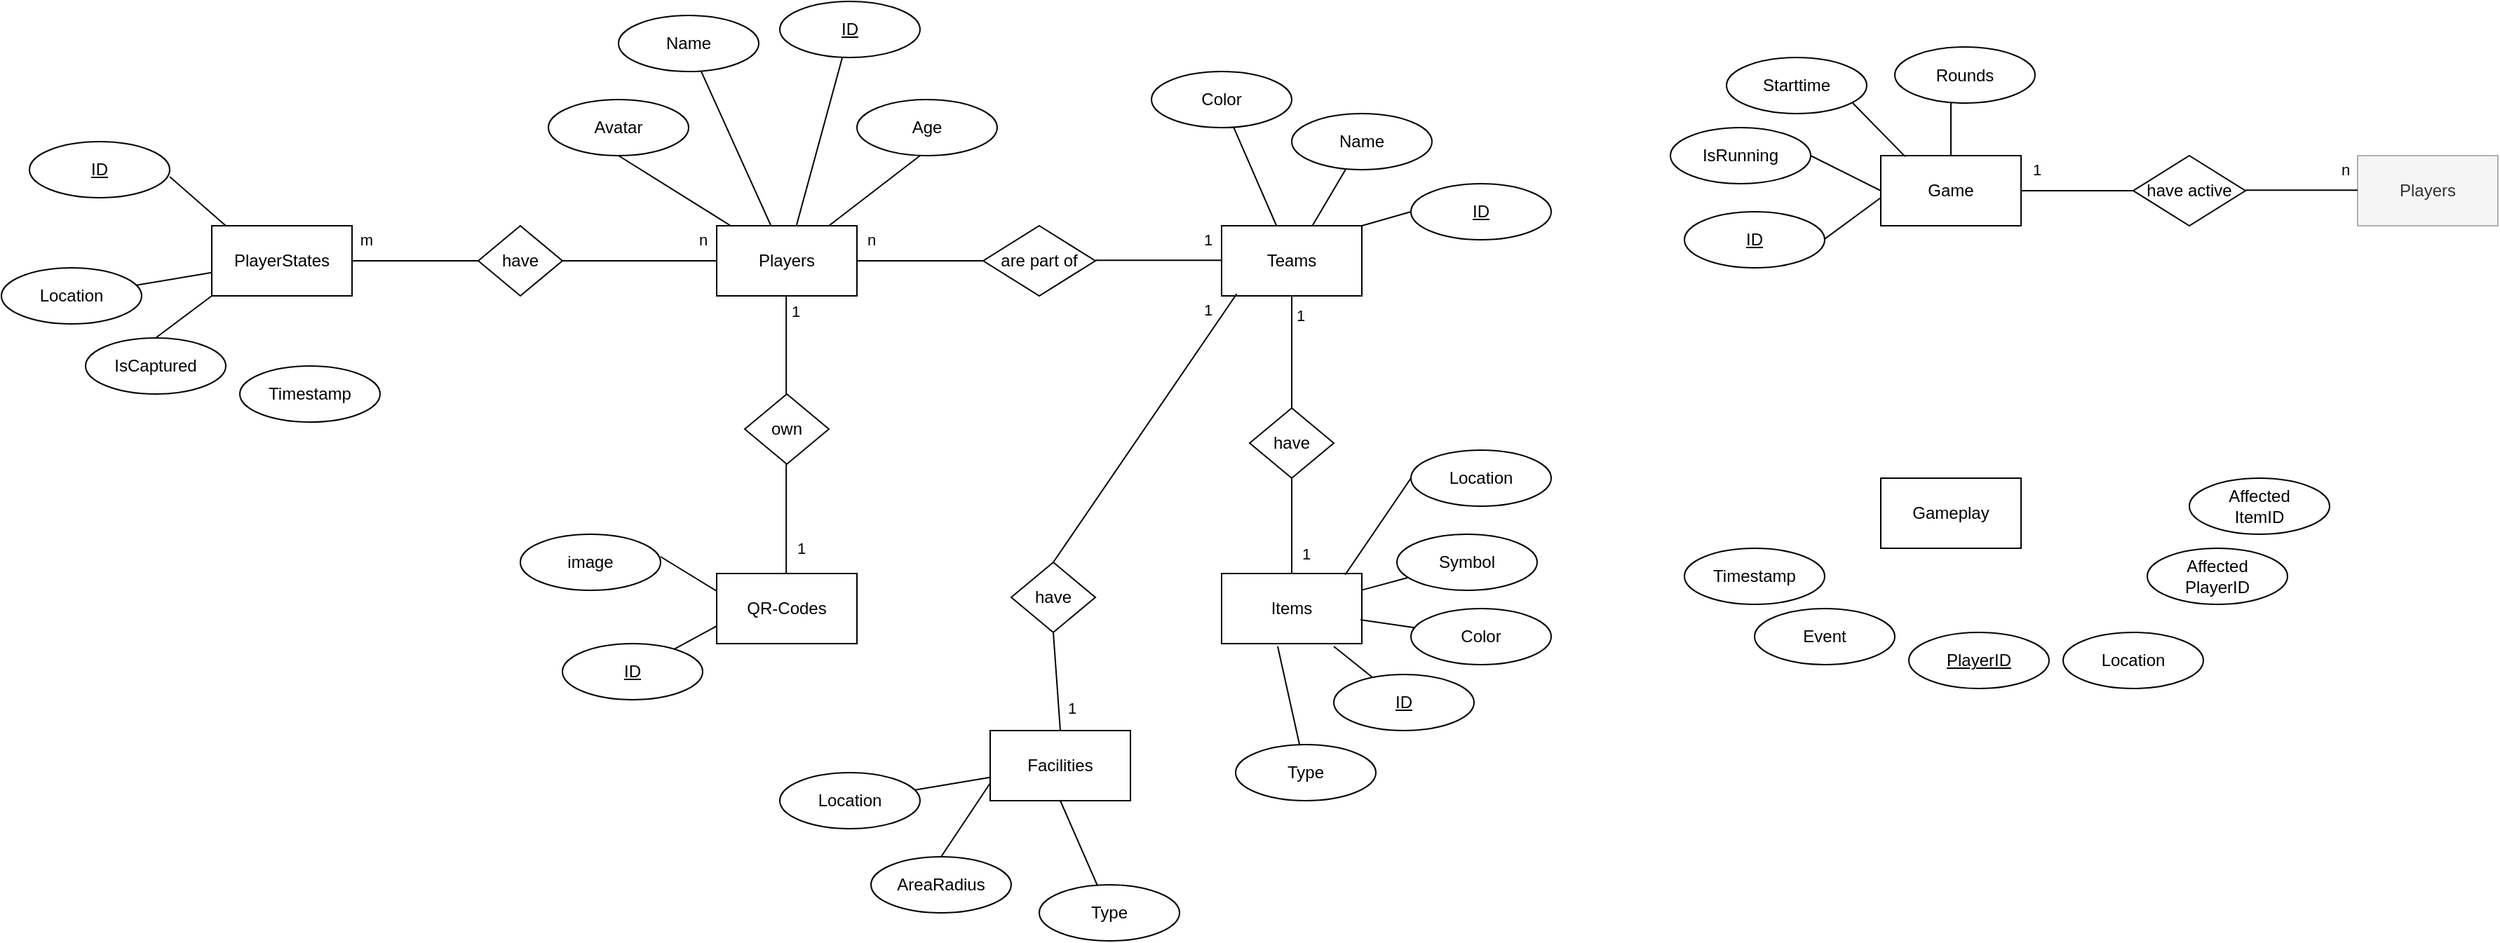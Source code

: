 <mxfile version="26.2.13">
  <diagram name="Seite-1" id="71OWZ8WDyYSxYaxWNZuU">
    <mxGraphModel dx="1680" dy="921" grid="1" gridSize="10" guides="1" tooltips="1" connect="1" arrows="1" fold="1" page="1" pageScale="1" pageWidth="1169" pageHeight="827" math="0" shadow="0">
      <root>
        <mxCell id="0" />
        <mxCell id="1" parent="0" />
        <mxCell id="y99wibb_qyMqdfy85E6Z-25" style="edgeStyle=none;rounded=0;orthogonalLoop=1;jettySize=auto;html=1;entryX=0;entryY=0.5;entryDx=0;entryDy=0;endArrow=none;startFill=0;" parent="1" source="y99wibb_qyMqdfy85E6Z-1" target="y99wibb_qyMqdfy85E6Z-15" edge="1">
          <mxGeometry relative="1" as="geometry" />
        </mxCell>
        <mxCell id="y99wibb_qyMqdfy85E6Z-27" value="n" style="edgeLabel;html=1;align=center;verticalAlign=middle;resizable=0;points=[];" parent="y99wibb_qyMqdfy85E6Z-25" vertex="1" connectable="0">
          <mxGeometry x="-0.452" y="-2" relative="1" as="geometry">
            <mxPoint x="-15" y="-17" as="offset" />
          </mxGeometry>
        </mxCell>
        <mxCell id="4dIYupFFLvSwf4_xESXz-8" style="edgeStyle=none;rounded=0;orthogonalLoop=1;jettySize=auto;html=1;endArrow=none;startFill=0;" parent="1" source="y99wibb_qyMqdfy85E6Z-1" target="4dIYupFFLvSwf4_xESXz-6" edge="1">
          <mxGeometry relative="1" as="geometry" />
        </mxCell>
        <mxCell id="FAr05KHkn8Qe17qka1-e-9" value="n" style="edgeLabel;html=1;align=center;verticalAlign=middle;resizable=0;points=[];" vertex="1" connectable="0" parent="4dIYupFFLvSwf4_xESXz-8">
          <mxGeometry x="0.145" y="2" relative="1" as="geometry">
            <mxPoint x="53" y="-17" as="offset" />
          </mxGeometry>
        </mxCell>
        <mxCell id="y99wibb_qyMqdfy85E6Z-1" value="Players" style="html=1;dashed=0;whiteSpace=wrap;" parent="1" vertex="1">
          <mxGeometry x="540" y="170" width="100" height="50" as="geometry" />
        </mxCell>
        <mxCell id="4dIYupFFLvSwf4_xESXz-24" style="edgeStyle=none;rounded=0;orthogonalLoop=1;jettySize=auto;html=1;endArrow=none;startFill=0;" parent="1" source="y99wibb_qyMqdfy85E6Z-2" target="4dIYupFFLvSwf4_xESXz-23" edge="1">
          <mxGeometry relative="1" as="geometry" />
        </mxCell>
        <mxCell id="y99wibb_qyMqdfy85E6Z-2" value="Teams" style="html=1;dashed=0;whiteSpace=wrap;" parent="1" vertex="1">
          <mxGeometry x="900" y="170" width="100" height="50" as="geometry" />
        </mxCell>
        <mxCell id="y99wibb_qyMqdfy85E6Z-3" value="QR-Codes" style="html=1;dashed=0;whiteSpace=wrap;" parent="1" vertex="1">
          <mxGeometry x="540" y="418" width="100" height="50" as="geometry" />
        </mxCell>
        <mxCell id="y99wibb_qyMqdfy85E6Z-11" style="rounded=0;orthogonalLoop=1;jettySize=auto;html=1;endArrow=none;startFill=0;" parent="1" source="y99wibb_qyMqdfy85E6Z-4" target="y99wibb_qyMqdfy85E6Z-1" edge="1">
          <mxGeometry relative="1" as="geometry" />
        </mxCell>
        <mxCell id="y99wibb_qyMqdfy85E6Z-4" value="Name" style="ellipse;whiteSpace=wrap;html=1;align=center;" parent="1" vertex="1">
          <mxGeometry x="470" y="20" width="100" height="40" as="geometry" />
        </mxCell>
        <mxCell id="y99wibb_qyMqdfy85E6Z-5" value="Avatar" style="ellipse;whiteSpace=wrap;html=1;align=center;" parent="1" vertex="1">
          <mxGeometry x="420" y="80" width="100" height="40" as="geometry" />
        </mxCell>
        <mxCell id="y99wibb_qyMqdfy85E6Z-12" style="rounded=0;orthogonalLoop=1;jettySize=auto;html=1;endArrow=none;startFill=0;" parent="1" source="y99wibb_qyMqdfy85E6Z-6" target="y99wibb_qyMqdfy85E6Z-1" edge="1">
          <mxGeometry relative="1" as="geometry" />
        </mxCell>
        <mxCell id="y99wibb_qyMqdfy85E6Z-6" value="ID" style="ellipse;whiteSpace=wrap;html=1;align=center;fontStyle=4;" parent="1" vertex="1">
          <mxGeometry x="585" y="10" width="100" height="40" as="geometry" />
        </mxCell>
        <mxCell id="y99wibb_qyMqdfy85E6Z-14" style="edgeStyle=none;rounded=0;orthogonalLoop=1;jettySize=auto;html=1;entryX=0.5;entryY=1;entryDx=0;entryDy=0;entryPerimeter=0;endArrow=none;startFill=0;" parent="1" source="y99wibb_qyMqdfy85E6Z-1" target="y99wibb_qyMqdfy85E6Z-5" edge="1">
          <mxGeometry relative="1" as="geometry" />
        </mxCell>
        <mxCell id="y99wibb_qyMqdfy85E6Z-15" value="are part of" style="shape=rhombus;html=1;dashed=0;whiteSpace=wrap;perimeter=rhombusPerimeter;" parent="1" vertex="1">
          <mxGeometry x="730" y="170" width="80" height="50" as="geometry" />
        </mxCell>
        <mxCell id="y99wibb_qyMqdfy85E6Z-19" style="edgeStyle=none;rounded=0;orthogonalLoop=1;jettySize=auto;html=1;endArrow=none;startFill=0;" parent="1" source="y99wibb_qyMqdfy85E6Z-16" target="y99wibb_qyMqdfy85E6Z-2" edge="1">
          <mxGeometry relative="1" as="geometry" />
        </mxCell>
        <mxCell id="y99wibb_qyMqdfy85E6Z-16" value="Name" style="ellipse;whiteSpace=wrap;html=1;align=center;" parent="1" vertex="1">
          <mxGeometry x="950" y="90" width="100" height="40" as="geometry" />
        </mxCell>
        <mxCell id="y99wibb_qyMqdfy85E6Z-20" style="edgeStyle=none;rounded=0;orthogonalLoop=1;jettySize=auto;html=1;endArrow=none;startFill=0;" parent="1" source="y99wibb_qyMqdfy85E6Z-18" target="y99wibb_qyMqdfy85E6Z-21" edge="1">
          <mxGeometry relative="1" as="geometry" />
        </mxCell>
        <mxCell id="y99wibb_qyMqdfy85E6Z-18" value="Symbol" style="ellipse;whiteSpace=wrap;html=1;align=center;" parent="1" vertex="1">
          <mxGeometry x="1025" y="390" width="100" height="40" as="geometry" />
        </mxCell>
        <mxCell id="y99wibb_qyMqdfy85E6Z-21" value="Items" style="html=1;dashed=0;whiteSpace=wrap;" parent="1" vertex="1">
          <mxGeometry x="900" y="418" width="100" height="50" as="geometry" />
        </mxCell>
        <mxCell id="y99wibb_qyMqdfy85E6Z-22" value="Color" style="ellipse;whiteSpace=wrap;html=1;align=center;" parent="1" vertex="1">
          <mxGeometry x="1035" y="443" width="100" height="40" as="geometry" />
        </mxCell>
        <mxCell id="y99wibb_qyMqdfy85E6Z-23" style="edgeStyle=none;rounded=0;orthogonalLoop=1;jettySize=auto;html=1;entryX=0.99;entryY=0.661;entryDx=0;entryDy=0;entryPerimeter=0;endArrow=none;startFill=0;" parent="1" source="y99wibb_qyMqdfy85E6Z-22" target="y99wibb_qyMqdfy85E6Z-21" edge="1">
          <mxGeometry relative="1" as="geometry" />
        </mxCell>
        <mxCell id="y99wibb_qyMqdfy85E6Z-26" style="edgeStyle=none;rounded=0;orthogonalLoop=1;jettySize=auto;html=1;entryX=0;entryY=0.5;entryDx=0;entryDy=0;endArrow=none;startFill=0;" parent="1" edge="1">
          <mxGeometry relative="1" as="geometry">
            <mxPoint x="810" y="194.66" as="sourcePoint" />
            <mxPoint x="900" y="194.66" as="targetPoint" />
          </mxGeometry>
        </mxCell>
        <mxCell id="y99wibb_qyMqdfy85E6Z-28" value="1" style="edgeLabel;html=1;align=center;verticalAlign=middle;resizable=0;points=[];" parent="y99wibb_qyMqdfy85E6Z-26" vertex="1" connectable="0">
          <mxGeometry x="0.245" y="2" relative="1" as="geometry">
            <mxPoint x="24" y="-13" as="offset" />
          </mxGeometry>
        </mxCell>
        <mxCell id="y99wibb_qyMqdfy85E6Z-29" value="have" style="shape=rhombus;html=1;dashed=0;whiteSpace=wrap;perimeter=rhombusPerimeter;" parent="1" vertex="1">
          <mxGeometry x="920" y="300" width="60" height="50" as="geometry" />
        </mxCell>
        <mxCell id="y99wibb_qyMqdfy85E6Z-31" style="edgeStyle=none;rounded=0;orthogonalLoop=1;jettySize=auto;html=1;entryX=0.5;entryY=0;entryDx=0;entryDy=0;endArrow=none;startFill=0;" parent="1" source="y99wibb_qyMqdfy85E6Z-29" target="y99wibb_qyMqdfy85E6Z-21" edge="1">
          <mxGeometry relative="1" as="geometry">
            <mxPoint x="850" y="390" as="sourcePoint" />
            <mxPoint x="940" y="390" as="targetPoint" />
          </mxGeometry>
        </mxCell>
        <mxCell id="y99wibb_qyMqdfy85E6Z-32" value="1" style="edgeLabel;html=1;align=center;verticalAlign=middle;resizable=0;points=[];" parent="y99wibb_qyMqdfy85E6Z-31" vertex="1" connectable="0">
          <mxGeometry x="0.245" y="2" relative="1" as="geometry">
            <mxPoint x="8" y="11" as="offset" />
          </mxGeometry>
        </mxCell>
        <mxCell id="y99wibb_qyMqdfy85E6Z-33" style="edgeStyle=none;rounded=0;orthogonalLoop=1;jettySize=auto;html=1;entryX=0.5;entryY=1;entryDx=0;entryDy=0;endArrow=none;startFill=0;exitX=0.5;exitY=0;exitDx=0;exitDy=0;" parent="1" source="y99wibb_qyMqdfy85E6Z-29" target="y99wibb_qyMqdfy85E6Z-2" edge="1">
          <mxGeometry relative="1" as="geometry">
            <mxPoint x="970" y="250" as="sourcePoint" />
            <mxPoint x="970" y="328" as="targetPoint" />
          </mxGeometry>
        </mxCell>
        <mxCell id="y99wibb_qyMqdfy85E6Z-34" value="1" style="edgeLabel;html=1;align=center;verticalAlign=middle;resizable=0;points=[];" parent="y99wibb_qyMqdfy85E6Z-33" vertex="1" connectable="0">
          <mxGeometry x="0.245" y="2" relative="1" as="geometry">
            <mxPoint x="8" y="-16" as="offset" />
          </mxGeometry>
        </mxCell>
        <mxCell id="y99wibb_qyMqdfy85E6Z-36" value="own" style="shape=rhombus;html=1;dashed=0;whiteSpace=wrap;perimeter=rhombusPerimeter;" parent="1" vertex="1">
          <mxGeometry x="560" y="290" width="60" height="50" as="geometry" />
        </mxCell>
        <mxCell id="y99wibb_qyMqdfy85E6Z-37" style="edgeStyle=none;rounded=0;orthogonalLoop=1;jettySize=auto;html=1;entryX=0.5;entryY=1;entryDx=0;entryDy=0;endArrow=none;startFill=0;exitX=0.5;exitY=0;exitDx=0;exitDy=0;" parent="1" edge="1">
          <mxGeometry relative="1" as="geometry">
            <mxPoint x="589.58" y="290" as="sourcePoint" />
            <mxPoint x="589.58" y="220" as="targetPoint" />
          </mxGeometry>
        </mxCell>
        <mxCell id="y99wibb_qyMqdfy85E6Z-38" value="1" style="edgeLabel;html=1;align=center;verticalAlign=middle;resizable=0;points=[];" parent="y99wibb_qyMqdfy85E6Z-37" vertex="1" connectable="0">
          <mxGeometry x="0.245" y="2" relative="1" as="geometry">
            <mxPoint x="8" y="-16" as="offset" />
          </mxGeometry>
        </mxCell>
        <mxCell id="y99wibb_qyMqdfy85E6Z-39" style="edgeStyle=none;rounded=0;orthogonalLoop=1;jettySize=auto;html=1;entryX=0.5;entryY=0;entryDx=0;entryDy=0;endArrow=none;startFill=0;" parent="1" edge="1">
          <mxGeometry relative="1" as="geometry">
            <mxPoint x="589.58" y="340" as="sourcePoint" />
            <mxPoint x="589.58" y="418" as="targetPoint" />
          </mxGeometry>
        </mxCell>
        <mxCell id="y99wibb_qyMqdfy85E6Z-40" value="1" style="edgeLabel;html=1;align=center;verticalAlign=middle;resizable=0;points=[];" parent="y99wibb_qyMqdfy85E6Z-39" vertex="1" connectable="0">
          <mxGeometry x="0.245" y="2" relative="1" as="geometry">
            <mxPoint x="8" y="11" as="offset" />
          </mxGeometry>
        </mxCell>
        <mxCell id="y99wibb_qyMqdfy85E6Z-41" value="ID" style="ellipse;whiteSpace=wrap;html=1;align=center;fontStyle=4;" parent="1" vertex="1">
          <mxGeometry x="430" y="468" width="100" height="40" as="geometry" />
        </mxCell>
        <mxCell id="y99wibb_qyMqdfy85E6Z-42" value="ID" style="ellipse;whiteSpace=wrap;html=1;align=center;fontStyle=4;" parent="1" vertex="1">
          <mxGeometry x="1035" y="140" width="100" height="40" as="geometry" />
        </mxCell>
        <mxCell id="y99wibb_qyMqdfy85E6Z-43" value="ID" style="ellipse;whiteSpace=wrap;html=1;align=center;fontStyle=4;" parent="1" vertex="1">
          <mxGeometry x="980" y="490" width="100" height="40" as="geometry" />
        </mxCell>
        <mxCell id="y99wibb_qyMqdfy85E6Z-44" style="rounded=0;orthogonalLoop=1;jettySize=auto;html=1;endArrow=none;startFill=0;exitX=0;exitY=0.75;exitDx=0;exitDy=0;" parent="1" source="y99wibb_qyMqdfy85E6Z-3" target="y99wibb_qyMqdfy85E6Z-41" edge="1">
          <mxGeometry relative="1" as="geometry">
            <mxPoint x="512" y="340" as="sourcePoint" />
            <mxPoint x="450" y="441" as="targetPoint" />
          </mxGeometry>
        </mxCell>
        <mxCell id="y99wibb_qyMqdfy85E6Z-46" value="image" style="ellipse;whiteSpace=wrap;html=1;align=center;" parent="1" vertex="1">
          <mxGeometry x="400" y="390" width="100" height="40" as="geometry" />
        </mxCell>
        <mxCell id="y99wibb_qyMqdfy85E6Z-47" style="rounded=0;orthogonalLoop=1;jettySize=auto;html=1;endArrow=none;startFill=0;exitX=0;exitY=0.25;exitDx=0;exitDy=0;" parent="1" source="y99wibb_qyMqdfy85E6Z-3" edge="1">
          <mxGeometry relative="1" as="geometry">
            <mxPoint x="530" y="390" as="sourcePoint" />
            <mxPoint x="500" y="406" as="targetPoint" />
          </mxGeometry>
        </mxCell>
        <mxCell id="4dIYupFFLvSwf4_xESXz-1" value="PlayerStates" style="html=1;dashed=0;whiteSpace=wrap;" parent="1" vertex="1">
          <mxGeometry x="180" y="170" width="100" height="50" as="geometry" />
        </mxCell>
        <mxCell id="4dIYupFFLvSwf4_xESXz-2" value="IsCaptured" style="ellipse;whiteSpace=wrap;html=1;align=center;" parent="1" vertex="1">
          <mxGeometry x="90" y="250" width="100" height="40" as="geometry" />
        </mxCell>
        <mxCell id="4dIYupFFLvSwf4_xESXz-3" style="rounded=0;orthogonalLoop=1;jettySize=auto;html=1;endArrow=none;startFill=0;exitX=0;exitY=0.75;exitDx=0;exitDy=0;entryX=0.5;entryY=0;entryDx=0;entryDy=0;" parent="1" target="4dIYupFFLvSwf4_xESXz-2" edge="1">
          <mxGeometry relative="1" as="geometry">
            <mxPoint x="180" y="220" as="sourcePoint" />
            <mxPoint x="150" y="236" as="targetPoint" />
          </mxGeometry>
        </mxCell>
        <mxCell id="4dIYupFFLvSwf4_xESXz-5" style="edgeStyle=none;rounded=0;orthogonalLoop=1;jettySize=auto;html=1;endArrow=none;startFill=0;" parent="1" source="4dIYupFFLvSwf4_xESXz-4" target="4dIYupFFLvSwf4_xESXz-1" edge="1">
          <mxGeometry relative="1" as="geometry" />
        </mxCell>
        <mxCell id="4dIYupFFLvSwf4_xESXz-4" value="Location" style="ellipse;whiteSpace=wrap;html=1;align=center;" parent="1" vertex="1">
          <mxGeometry x="30" y="200" width="100" height="40" as="geometry" />
        </mxCell>
        <mxCell id="4dIYupFFLvSwf4_xESXz-7" style="edgeStyle=none;rounded=0;orthogonalLoop=1;jettySize=auto;html=1;entryX=1;entryY=0.5;entryDx=0;entryDy=0;endArrow=none;startFill=0;" parent="1" source="4dIYupFFLvSwf4_xESXz-6" target="4dIYupFFLvSwf4_xESXz-1" edge="1">
          <mxGeometry relative="1" as="geometry" />
        </mxCell>
        <mxCell id="4dIYupFFLvSwf4_xESXz-9" value="m" style="edgeLabel;html=1;align=center;verticalAlign=middle;resizable=0;points=[];" parent="4dIYupFFLvSwf4_xESXz-7" vertex="1" connectable="0">
          <mxGeometry x="0.533" y="1" relative="1" as="geometry">
            <mxPoint x="-11" y="-16" as="offset" />
          </mxGeometry>
        </mxCell>
        <mxCell id="4dIYupFFLvSwf4_xESXz-6" value="have" style="shape=rhombus;html=1;dashed=0;whiteSpace=wrap;perimeter=rhombusPerimeter;" parent="1" vertex="1">
          <mxGeometry x="370" y="170" width="60" height="50" as="geometry" />
        </mxCell>
        <mxCell id="4dIYupFFLvSwf4_xESXz-10" value="ID" style="ellipse;whiteSpace=wrap;html=1;align=center;fontStyle=4;" parent="1" vertex="1">
          <mxGeometry x="50" y="110" width="100" height="40" as="geometry" />
        </mxCell>
        <mxCell id="4dIYupFFLvSwf4_xESXz-11" style="edgeStyle=none;rounded=0;orthogonalLoop=1;jettySize=auto;html=1;endArrow=none;startFill=0;entryX=0.1;entryY=0;entryDx=0;entryDy=0;entryPerimeter=0;" parent="1" target="4dIYupFFLvSwf4_xESXz-1" edge="1">
          <mxGeometry relative="1" as="geometry">
            <mxPoint x="150" y="135" as="sourcePoint" />
            <mxPoint x="204" y="125" as="targetPoint" />
          </mxGeometry>
        </mxCell>
        <mxCell id="4dIYupFFLvSwf4_xESXz-12" value="Age" style="ellipse;whiteSpace=wrap;html=1;align=center;" parent="1" vertex="1">
          <mxGeometry x="640" y="80" width="100" height="40" as="geometry" />
        </mxCell>
        <mxCell id="4dIYupFFLvSwf4_xESXz-13" style="edgeStyle=none;rounded=0;orthogonalLoop=1;jettySize=auto;html=1;entryX=0.5;entryY=1;entryDx=0;entryDy=0;entryPerimeter=0;endArrow=none;startFill=0;" parent="1" edge="1">
          <mxGeometry relative="1" as="geometry">
            <mxPoint x="620" y="170" as="sourcePoint" />
            <mxPoint x="685" y="120" as="targetPoint" />
          </mxGeometry>
        </mxCell>
        <mxCell id="4dIYupFFLvSwf4_xESXz-14" value="Facilities" style="html=1;dashed=0;whiteSpace=wrap;" parent="1" vertex="1">
          <mxGeometry x="735" y="530" width="100" height="50" as="geometry" />
        </mxCell>
        <mxCell id="4dIYupFFLvSwf4_xESXz-15" style="edgeStyle=none;rounded=0;orthogonalLoop=1;jettySize=auto;html=1;endArrow=none;startFill=0;" parent="1" source="4dIYupFFLvSwf4_xESXz-16" target="4dIYupFFLvSwf4_xESXz-14" edge="1">
          <mxGeometry relative="1" as="geometry" />
        </mxCell>
        <mxCell id="4dIYupFFLvSwf4_xESXz-16" value="Location" style="ellipse;whiteSpace=wrap;html=1;align=center;" parent="1" vertex="1">
          <mxGeometry x="585" y="560" width="100" height="40" as="geometry" />
        </mxCell>
        <mxCell id="4dIYupFFLvSwf4_xESXz-17" value="have" style="shape=rhombus;html=1;dashed=0;whiteSpace=wrap;perimeter=rhombusPerimeter;" parent="1" vertex="1">
          <mxGeometry x="750" y="410" width="60" height="50" as="geometry" />
        </mxCell>
        <mxCell id="4dIYupFFLvSwf4_xESXz-18" style="edgeStyle=none;rounded=0;orthogonalLoop=1;jettySize=auto;html=1;entryX=0.108;entryY=0.97;entryDx=0;entryDy=0;endArrow=none;startFill=0;exitX=0.5;exitY=0;exitDx=0;exitDy=0;entryPerimeter=0;" parent="1" source="4dIYupFFLvSwf4_xESXz-17" target="y99wibb_qyMqdfy85E6Z-2" edge="1">
          <mxGeometry relative="1" as="geometry">
            <mxPoint x="769.58" y="340" as="sourcePoint" />
            <mxPoint x="769.58" y="260" as="targetPoint" />
          </mxGeometry>
        </mxCell>
        <mxCell id="4dIYupFFLvSwf4_xESXz-19" value="1" style="edgeLabel;html=1;align=center;verticalAlign=middle;resizable=0;points=[];" parent="4dIYupFFLvSwf4_xESXz-18" vertex="1" connectable="0">
          <mxGeometry x="0.245" y="2" relative="1" as="geometry">
            <mxPoint x="30" y="-60" as="offset" />
          </mxGeometry>
        </mxCell>
        <mxCell id="4dIYupFFLvSwf4_xESXz-20" style="edgeStyle=none;rounded=0;orthogonalLoop=1;jettySize=auto;html=1;entryX=0.5;entryY=0;entryDx=0;entryDy=0;endArrow=none;startFill=0;exitX=0.5;exitY=1;exitDx=0;exitDy=0;" parent="1" source="4dIYupFFLvSwf4_xESXz-17" target="4dIYupFFLvSwf4_xESXz-14" edge="1">
          <mxGeometry relative="1" as="geometry">
            <mxPoint x="750" y="500" as="sourcePoint" />
            <mxPoint x="835" y="511" as="targetPoint" />
          </mxGeometry>
        </mxCell>
        <mxCell id="4dIYupFFLvSwf4_xESXz-21" value="1" style="edgeLabel;html=1;align=center;verticalAlign=middle;resizable=0;points=[];" parent="4dIYupFFLvSwf4_xESXz-20" vertex="1" connectable="0">
          <mxGeometry x="0.245" y="2" relative="1" as="geometry">
            <mxPoint x="8" y="11" as="offset" />
          </mxGeometry>
        </mxCell>
        <mxCell id="4dIYupFFLvSwf4_xESXz-22" style="edgeStyle=none;rounded=0;orthogonalLoop=1;jettySize=auto;html=1;endArrow=none;startFill=0;" parent="1" source="y99wibb_qyMqdfy85E6Z-43" edge="1">
          <mxGeometry relative="1" as="geometry">
            <mxPoint x="980" y="470" as="targetPoint" />
          </mxGeometry>
        </mxCell>
        <mxCell id="4dIYupFFLvSwf4_xESXz-23" value="Color" style="ellipse;whiteSpace=wrap;html=1;align=center;" parent="1" vertex="1">
          <mxGeometry x="850" y="60" width="100" height="40" as="geometry" />
        </mxCell>
        <mxCell id="FAr05KHkn8Qe17qka1-e-1" value="AreaRadius" style="ellipse;whiteSpace=wrap;html=1;align=center;" vertex="1" parent="1">
          <mxGeometry x="650" y="620" width="100" height="40" as="geometry" />
        </mxCell>
        <mxCell id="FAr05KHkn8Qe17qka1-e-2" style="edgeStyle=none;rounded=0;orthogonalLoop=1;jettySize=auto;html=1;endArrow=none;startFill=0;exitX=0.5;exitY=0;exitDx=0;exitDy=0;entryX=0;entryY=0.75;entryDx=0;entryDy=0;" edge="1" parent="1" source="FAr05KHkn8Qe17qka1-e-1" target="4dIYupFFLvSwf4_xESXz-14">
          <mxGeometry relative="1" as="geometry">
            <mxPoint x="691" y="583" as="sourcePoint" />
            <mxPoint x="730" y="573" as="targetPoint" />
          </mxGeometry>
        </mxCell>
        <mxCell id="FAr05KHkn8Qe17qka1-e-3" value="Game" style="rounded=0;whiteSpace=wrap;html=1;" vertex="1" parent="1">
          <mxGeometry x="1370" y="120" width="100" height="50" as="geometry" />
        </mxCell>
        <mxCell id="FAr05KHkn8Qe17qka1-e-4" value="Starttime" style="ellipse;whiteSpace=wrap;html=1;align=center;" vertex="1" parent="1">
          <mxGeometry x="1260" y="50" width="100" height="40" as="geometry" />
        </mxCell>
        <mxCell id="FAr05KHkn8Qe17qka1-e-5" value="Rounds" style="ellipse;whiteSpace=wrap;html=1;align=center;" vertex="1" parent="1">
          <mxGeometry x="1380" y="42.5" width="100" height="40" as="geometry" />
        </mxCell>
        <mxCell id="FAr05KHkn8Qe17qka1-e-13" style="edgeStyle=none;rounded=0;orthogonalLoop=1;jettySize=auto;html=1;exitX=1;exitY=0.5;exitDx=0;exitDy=0;entryX=0;entryY=0.5;entryDx=0;entryDy=0;endArrow=none;startFill=0;" edge="1" parent="1" source="FAr05KHkn8Qe17qka1-e-6" target="FAr05KHkn8Qe17qka1-e-3">
          <mxGeometry relative="1" as="geometry" />
        </mxCell>
        <mxCell id="FAr05KHkn8Qe17qka1-e-6" value="IsRunning" style="ellipse;whiteSpace=wrap;html=1;align=center;" vertex="1" parent="1">
          <mxGeometry x="1220" y="100" width="100" height="40" as="geometry" />
        </mxCell>
        <mxCell id="FAr05KHkn8Qe17qka1-e-7" value="Players" style="rounded=0;whiteSpace=wrap;html=1;fillColor=#f5f5f5;fontColor=#333333;strokeColor=#AFAFAF;" vertex="1" parent="1">
          <mxGeometry x="1710" y="120" width="100" height="50" as="geometry" />
        </mxCell>
        <mxCell id="FAr05KHkn8Qe17qka1-e-8" value="have active" style="shape=rhombus;html=1;dashed=0;whiteSpace=wrap;perimeter=rhombusPerimeter;" vertex="1" parent="1">
          <mxGeometry x="1550" y="120" width="80" height="50" as="geometry" />
        </mxCell>
        <mxCell id="FAr05KHkn8Qe17qka1-e-11" value="Timestamp" style="ellipse;whiteSpace=wrap;html=1;align=center;" vertex="1" parent="1">
          <mxGeometry x="200" y="270" width="100" height="40" as="geometry" />
        </mxCell>
        <mxCell id="FAr05KHkn8Qe17qka1-e-12" value="ID" style="ellipse;whiteSpace=wrap;html=1;align=center;fontStyle=4;" vertex="1" parent="1">
          <mxGeometry x="1230" y="160" width="100" height="40" as="geometry" />
        </mxCell>
        <mxCell id="FAr05KHkn8Qe17qka1-e-14" value="" style="edgeStyle=none;orthogonalLoop=1;jettySize=auto;html=1;rounded=0;endArrow=none;startFill=0;" edge="1" parent="1">
          <mxGeometry width="80" relative="1" as="geometry">
            <mxPoint x="1330" y="179.41" as="sourcePoint" />
            <mxPoint x="1370" y="150" as="targetPoint" />
            <Array as="points" />
          </mxGeometry>
        </mxCell>
        <mxCell id="FAr05KHkn8Qe17qka1-e-15" style="edgeStyle=none;rounded=0;orthogonalLoop=1;jettySize=auto;html=1;exitX=1;exitY=0.5;exitDx=0;exitDy=0;entryX=0;entryY=0.5;entryDx=0;entryDy=0;endArrow=none;startFill=0;" edge="1" parent="1" source="FAr05KHkn8Qe17qka1-e-3" target="FAr05KHkn8Qe17qka1-e-8">
          <mxGeometry relative="1" as="geometry">
            <mxPoint x="1470" y="140" as="sourcePoint" />
            <mxPoint x="1520" y="165" as="targetPoint" />
          </mxGeometry>
        </mxCell>
        <mxCell id="FAr05KHkn8Qe17qka1-e-18" value="1" style="edgeLabel;html=1;align=center;verticalAlign=middle;resizable=0;points=[];" vertex="1" connectable="0" parent="FAr05KHkn8Qe17qka1-e-15">
          <mxGeometry x="-0.364" y="-2" relative="1" as="geometry">
            <mxPoint x="-15" y="-17" as="offset" />
          </mxGeometry>
        </mxCell>
        <mxCell id="FAr05KHkn8Qe17qka1-e-16" style="edgeStyle=none;rounded=0;orthogonalLoop=1;jettySize=auto;html=1;exitX=1;exitY=0.5;exitDx=0;exitDy=0;entryX=0;entryY=0.5;entryDx=0;entryDy=0;endArrow=none;startFill=0;" edge="1" parent="1">
          <mxGeometry relative="1" as="geometry">
            <mxPoint x="1630" y="144.66" as="sourcePoint" />
            <mxPoint x="1710" y="144.66" as="targetPoint" />
          </mxGeometry>
        </mxCell>
        <mxCell id="FAr05KHkn8Qe17qka1-e-17" value="n" style="edgeLabel;html=1;align=center;verticalAlign=middle;resizable=0;points=[];" vertex="1" connectable="0" parent="FAr05KHkn8Qe17qka1-e-16">
          <mxGeometry x="0.779" y="1" relative="1" as="geometry">
            <mxPoint y="-14" as="offset" />
          </mxGeometry>
        </mxCell>
        <mxCell id="FAr05KHkn8Qe17qka1-e-19" value="" style="edgeStyle=none;orthogonalLoop=1;jettySize=auto;html=1;rounded=0;endArrow=none;startFill=0;entryX=0;entryY=0.5;entryDx=0;entryDy=0;exitX=1;exitY=0;exitDx=0;exitDy=0;" edge="1" parent="1" source="y99wibb_qyMqdfy85E6Z-2" target="y99wibb_qyMqdfy85E6Z-42">
          <mxGeometry width="80" relative="1" as="geometry">
            <mxPoint x="1340" y="189.41" as="sourcePoint" />
            <mxPoint x="1380" y="160" as="targetPoint" />
            <Array as="points" />
          </mxGeometry>
        </mxCell>
        <mxCell id="FAr05KHkn8Qe17qka1-e-20" style="edgeStyle=none;rounded=0;orthogonalLoop=1;jettySize=auto;html=1;exitX=1;exitY=0.5;exitDx=0;exitDy=0;entryX=0.174;entryY=0.014;entryDx=0;entryDy=0;endArrow=none;startFill=0;entryPerimeter=0;" edge="1" parent="1" target="FAr05KHkn8Qe17qka1-e-3">
          <mxGeometry relative="1" as="geometry">
            <mxPoint x="1350" y="82.5" as="sourcePoint" />
            <mxPoint x="1400" y="107.5" as="targetPoint" />
          </mxGeometry>
        </mxCell>
        <mxCell id="FAr05KHkn8Qe17qka1-e-21" style="edgeStyle=none;rounded=0;orthogonalLoop=1;jettySize=auto;html=1;exitX=1;exitY=0.5;exitDx=0;exitDy=0;entryX=0.5;entryY=0;entryDx=0;entryDy=0;endArrow=none;startFill=0;" edge="1" parent="1" target="FAr05KHkn8Qe17qka1-e-3">
          <mxGeometry relative="1" as="geometry">
            <mxPoint x="1420" y="82.5" as="sourcePoint" />
            <mxPoint x="1470" y="107.5" as="targetPoint" />
          </mxGeometry>
        </mxCell>
        <mxCell id="FAr05KHkn8Qe17qka1-e-22" value="Gameplay" style="rounded=0;whiteSpace=wrap;html=1;" vertex="1" parent="1">
          <mxGeometry x="1370" y="350" width="100" height="50" as="geometry" />
        </mxCell>
        <mxCell id="FAr05KHkn8Qe17qka1-e-23" value="Location" style="ellipse;whiteSpace=wrap;html=1;align=center;" vertex="1" parent="1">
          <mxGeometry x="1035" y="330" width="100" height="40" as="geometry" />
        </mxCell>
        <mxCell id="FAr05KHkn8Qe17qka1-e-24" style="edgeStyle=none;rounded=0;orthogonalLoop=1;jettySize=auto;html=1;endArrow=none;startFill=0;entryX=0.881;entryY=0.018;entryDx=0;entryDy=0;entryPerimeter=0;" edge="1" parent="1" target="y99wibb_qyMqdfy85E6Z-21">
          <mxGeometry relative="1" as="geometry">
            <mxPoint x="1035" y="350" as="sourcePoint" />
            <mxPoint x="1002" y="359" as="targetPoint" />
          </mxGeometry>
        </mxCell>
        <mxCell id="FAr05KHkn8Qe17qka1-e-26" value="Type" style="ellipse;whiteSpace=wrap;html=1;align=center;" vertex="1" parent="1">
          <mxGeometry x="770" y="640" width="100" height="40" as="geometry" />
        </mxCell>
        <mxCell id="FAr05KHkn8Qe17qka1-e-27" style="edgeStyle=none;rounded=0;orthogonalLoop=1;jettySize=auto;html=1;endArrow=none;startFill=0;entryX=0.5;entryY=1;entryDx=0;entryDy=0;" edge="1" parent="1" source="FAr05KHkn8Qe17qka1-e-26" target="4dIYupFFLvSwf4_xESXz-14">
          <mxGeometry relative="1" as="geometry">
            <mxPoint x="710" y="630" as="sourcePoint" />
            <mxPoint x="745" y="578" as="targetPoint" />
          </mxGeometry>
        </mxCell>
        <mxCell id="FAr05KHkn8Qe17qka1-e-28" value="Timestamp" style="ellipse;whiteSpace=wrap;html=1;align=center;" vertex="1" parent="1">
          <mxGeometry x="1230" y="400" width="100" height="40" as="geometry" />
        </mxCell>
        <mxCell id="FAr05KHkn8Qe17qka1-e-29" value="PlayerID" style="ellipse;whiteSpace=wrap;html=1;align=center;fontStyle=4;" vertex="1" parent="1">
          <mxGeometry x="1390" y="460" width="100" height="40" as="geometry" />
        </mxCell>
        <mxCell id="FAr05KHkn8Qe17qka1-e-30" value="Location" style="ellipse;whiteSpace=wrap;html=1;align=center;" vertex="1" parent="1">
          <mxGeometry x="1500" y="460" width="100" height="40" as="geometry" />
        </mxCell>
        <mxCell id="FAr05KHkn8Qe17qka1-e-32" value="Affected&lt;br&gt;PlayerID" style="ellipse;whiteSpace=wrap;html=1;align=center;" vertex="1" parent="1">
          <mxGeometry x="1560" y="400" width="100" height="40" as="geometry" />
        </mxCell>
        <mxCell id="FAr05KHkn8Qe17qka1-e-33" value="Event" style="ellipse;whiteSpace=wrap;html=1;align=center;" vertex="1" parent="1">
          <mxGeometry x="1280" y="443" width="100" height="40" as="geometry" />
        </mxCell>
        <mxCell id="FAr05KHkn8Qe17qka1-e-34" value="Type" style="ellipse;whiteSpace=wrap;html=1;align=center;" vertex="1" parent="1">
          <mxGeometry x="910" y="540" width="100" height="40" as="geometry" />
        </mxCell>
        <mxCell id="FAr05KHkn8Qe17qka1-e-35" style="edgeStyle=none;rounded=0;orthogonalLoop=1;jettySize=auto;html=1;endArrow=none;startFill=0;entryX=0.4;entryY=1.04;entryDx=0;entryDy=0;entryPerimeter=0;" edge="1" parent="1" source="FAr05KHkn8Qe17qka1-e-34" target="y99wibb_qyMqdfy85E6Z-21">
          <mxGeometry relative="1" as="geometry">
            <mxPoint x="850" y="530" as="sourcePoint" />
            <mxPoint x="925" y="480" as="targetPoint" />
          </mxGeometry>
        </mxCell>
        <mxCell id="FAr05KHkn8Qe17qka1-e-36" value="Affected&lt;br&gt;ItemID" style="ellipse;whiteSpace=wrap;html=1;align=center;" vertex="1" parent="1">
          <mxGeometry x="1590" y="350" width="100" height="40" as="geometry" />
        </mxCell>
      </root>
    </mxGraphModel>
  </diagram>
</mxfile>
